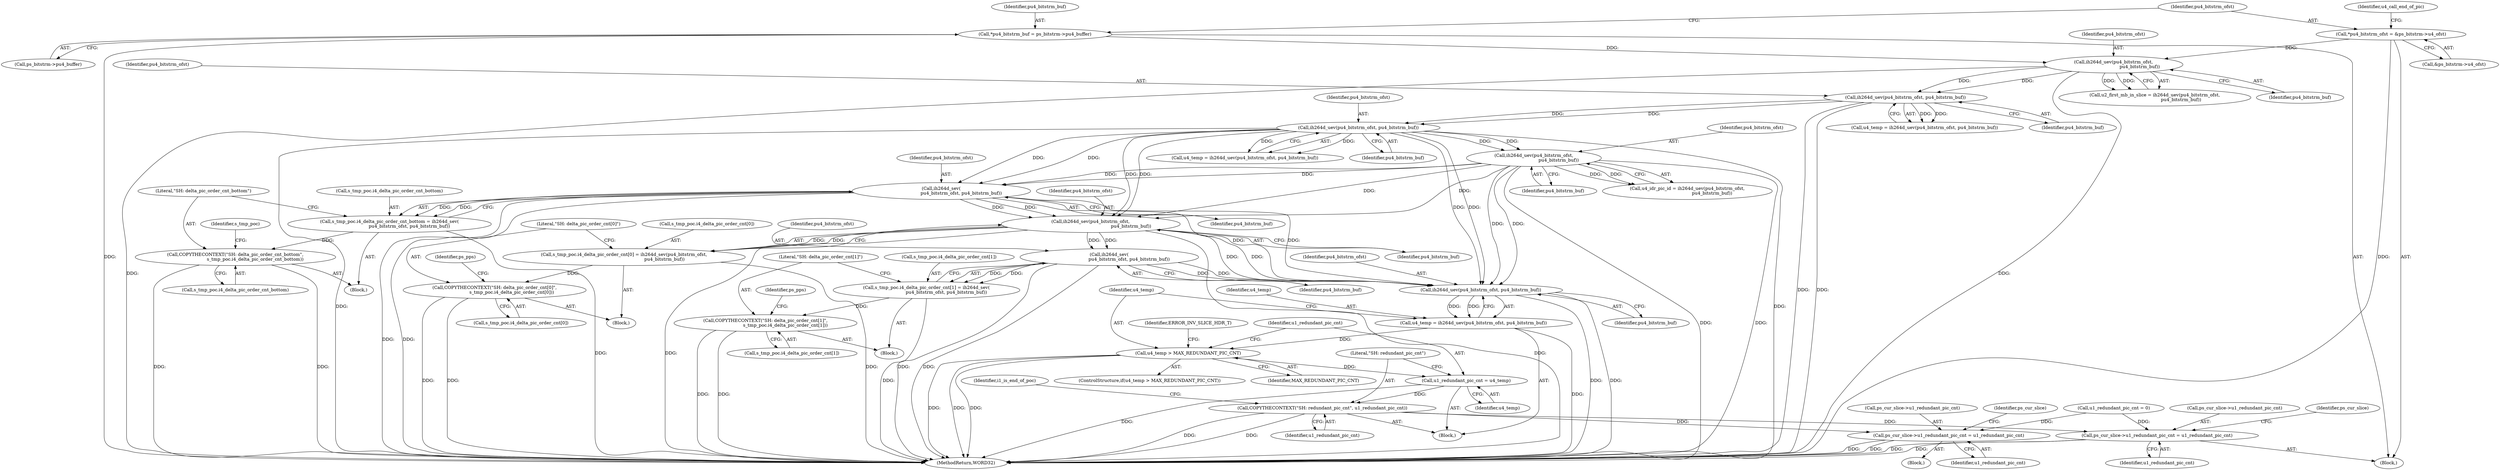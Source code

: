digraph "0_Android_6c327afb263837bc90760c55c6605b26161a4eb9_0@pointer" {
"1000760" [label="(Call,ih264d_sev(\n                            pu4_bitstrm_ofst, pu4_bitstrm_buf))"];
"1000676" [label="(Call,ih264d_uev(pu4_bitstrm_ofst,\n                                   pu4_bitstrm_buf))"];
"1000400" [label="(Call,ih264d_uev(pu4_bitstrm_ofst, pu4_bitstrm_buf))"];
"1000269" [label="(Call,ih264d_uev(pu4_bitstrm_ofst, pu4_bitstrm_buf))"];
"1000229" [label="(Call,ih264d_uev(pu4_bitstrm_ofst,\n                                     pu4_bitstrm_buf))"];
"1000201" [label="(Call,*pu4_bitstrm_ofst = &ps_bitstrm->u4_ofst)"];
"1000195" [label="(Call,*pu4_bitstrm_buf = ps_bitstrm->pu4_buffer)"];
"1000756" [label="(Call,s_tmp_poc.i4_delta_pic_order_cnt_bottom = ih264d_sev(\n                            pu4_bitstrm_ofst, pu4_bitstrm_buf))"];
"1000763" [label="(Call,COPYTHECONTEXT(\"SH: delta_pic_order_cnt_bottom\",\n                            s_tmp_poc.i4_delta_pic_order_cnt_bottom))"];
"1000798" [label="(Call,ih264d_sev(pu4_bitstrm_ofst,\n                                                         pu4_bitstrm_buf))"];
"1000792" [label="(Call,s_tmp_poc.i4_delta_pic_order_cnt[0] = ih264d_sev(pu4_bitstrm_ofst,\n                                                         pu4_bitstrm_buf))"];
"1000801" [label="(Call,COPYTHECONTEXT(\"SH: delta_pic_order_cnt[0]\",\n                        s_tmp_poc.i4_delta_pic_order_cnt[0]))"];
"1000822" [label="(Call,ih264d_sev(\n                            pu4_bitstrm_ofst, pu4_bitstrm_buf))"];
"1000816" [label="(Call,s_tmp_poc.i4_delta_pic_order_cnt[1] = ih264d_sev(\n                            pu4_bitstrm_ofst, pu4_bitstrm_buf))"];
"1000825" [label="(Call,COPYTHECONTEXT(\"SH: delta_pic_order_cnt[1]\",\n                            s_tmp_poc.i4_delta_pic_order_cnt[1]))"];
"1000839" [label="(Call,ih264d_uev(pu4_bitstrm_ofst, pu4_bitstrm_buf))"];
"1000837" [label="(Call,u4_temp = ih264d_uev(pu4_bitstrm_ofst, pu4_bitstrm_buf))"];
"1000843" [label="(Call,u4_temp > MAX_REDUNDANT_PIC_CNT)"];
"1000848" [label="(Call,u1_redundant_pic_cnt = u4_temp)"];
"1000851" [label="(Call,COPYTHECONTEXT(\"SH: redundant_pic_cnt\", u1_redundant_pic_cnt))"];
"1001048" [label="(Call,ps_cur_slice->u1_redundant_pic_cnt = u1_redundant_pic_cnt)"];
"1001491" [label="(Call,ps_cur_slice->u1_redundant_pic_cnt = u1_redundant_pic_cnt)"];
"1000227" [label="(Call,u2_first_mb_in_slice = ih264d_uev(pu4_bitstrm_ofst,\n                                     pu4_bitstrm_buf))"];
"1000197" [label="(Call,ps_bitstrm->pu4_buffer)"];
"1000841" [label="(Identifier,pu4_bitstrm_buf)"];
"1000763" [label="(Call,COPYTHECONTEXT(\"SH: delta_pic_order_cnt_bottom\",\n                            s_tmp_poc.i4_delta_pic_order_cnt_bottom))"];
"1001495" [label="(Identifier,u1_redundant_pic_cnt)"];
"1000853" [label="(Identifier,u1_redundant_pic_cnt)"];
"1000678" [label="(Identifier,pu4_bitstrm_buf)"];
"1000815" [label="(Block,)"];
"1001492" [label="(Call,ps_cur_slice->u1_redundant_pic_cnt)"];
"1000398" [label="(Call,u4_temp = ih264d_uev(pu4_bitstrm_ofst, pu4_bitstrm_buf))"];
"1000825" [label="(Call,COPYTHECONTEXT(\"SH: delta_pic_order_cnt[1]\",\n                            s_tmp_poc.i4_delta_pic_order_cnt[1]))"];
"1000229" [label="(Call,ih264d_uev(pu4_bitstrm_ofst,\n                                     pu4_bitstrm_buf))"];
"1000842" [label="(ControlStructure,if(u4_temp > MAX_REDUNDANT_PIC_CNT))"];
"1000183" [label="(Call,u1_redundant_pic_cnt = 0)"];
"1001498" [label="(Identifier,ps_cur_slice)"];
"1000756" [label="(Call,s_tmp_poc.i4_delta_pic_order_cnt_bottom = ih264d_sev(\n                            pu4_bitstrm_ofst, pu4_bitstrm_buf))"];
"1000270" [label="(Identifier,pu4_bitstrm_ofst)"];
"1000400" [label="(Call,ih264d_uev(pu4_bitstrm_ofst, pu4_bitstrm_buf))"];
"1000195" [label="(Call,*pu4_bitstrm_buf = ps_bitstrm->pu4_buffer)"];
"1000201" [label="(Call,*pu4_bitstrm_ofst = &ps_bitstrm->u4_ofst)"];
"1000203" [label="(Call,&ps_bitstrm->u4_ofst)"];
"1000202" [label="(Identifier,pu4_bitstrm_ofst)"];
"1000760" [label="(Call,ih264d_sev(\n                            pu4_bitstrm_ofst, pu4_bitstrm_buf))"];
"1000771" [label="(Identifier,s_tmp_poc)"];
"1000838" [label="(Identifier,u4_temp)"];
"1000850" [label="(Identifier,u4_temp)"];
"1000765" [label="(Call,s_tmp_poc.i4_delta_pic_order_cnt_bottom)"];
"1000798" [label="(Call,ih264d_sev(pu4_bitstrm_ofst,\n                                                         pu4_bitstrm_buf))"];
"1000845" [label="(Identifier,MAX_REDUNDANT_PIC_CNT)"];
"1000218" [label="(Identifier,u4_call_end_of_pic)"];
"1000271" [label="(Identifier,pu4_bitstrm_buf)"];
"1000269" [label="(Call,ih264d_uev(pu4_bitstrm_ofst, pu4_bitstrm_buf))"];
"1000824" [label="(Identifier,pu4_bitstrm_buf)"];
"1000855" [label="(Identifier,i1_is_end_of_poc)"];
"1000755" [label="(Block,)"];
"1000267" [label="(Call,u4_temp = ih264d_uev(pu4_bitstrm_ofst, pu4_bitstrm_buf))"];
"1000158" [label="(Block,)"];
"1000834" [label="(Identifier,ps_pps)"];
"1000852" [label="(Literal,\"SH: redundant_pic_cnt\")"];
"1001055" [label="(Identifier,ps_cur_slice)"];
"1000847" [label="(Identifier,ERROR_INV_SLICE_HDR_T)"];
"1000851" [label="(Call,COPYTHECONTEXT(\"SH: redundant_pic_cnt\", u1_redundant_pic_cnt))"];
"1000762" [label="(Identifier,pu4_bitstrm_buf)"];
"1000803" [label="(Call,s_tmp_poc.i4_delta_pic_order_cnt[0])"];
"1000402" [label="(Identifier,pu4_bitstrm_buf)"];
"1000811" [label="(Identifier,ps_pps)"];
"1000837" [label="(Call,u4_temp = ih264d_uev(pu4_bitstrm_ofst, pu4_bitstrm_buf))"];
"1000836" [label="(Block,)"];
"1000844" [label="(Identifier,u4_temp)"];
"1001049" [label="(Call,ps_cur_slice->u1_redundant_pic_cnt)"];
"1001052" [label="(Identifier,u1_redundant_pic_cnt)"];
"1000676" [label="(Call,ih264d_uev(pu4_bitstrm_ofst,\n                                   pu4_bitstrm_buf))"];
"1000401" [label="(Identifier,pu4_bitstrm_ofst)"];
"1000674" [label="(Call,u4_idr_pic_id = ih264d_uev(pu4_bitstrm_ofst,\n                                   pu4_bitstrm_buf))"];
"1000757" [label="(Call,s_tmp_poc.i4_delta_pic_order_cnt_bottom)"];
"1000792" [label="(Call,s_tmp_poc.i4_delta_pic_order_cnt[0] = ih264d_sev(pu4_bitstrm_ofst,\n                                                         pu4_bitstrm_buf))"];
"1000800" [label="(Identifier,pu4_bitstrm_buf)"];
"1001048" [label="(Call,ps_cur_slice->u1_redundant_pic_cnt = u1_redundant_pic_cnt)"];
"1000791" [label="(Block,)"];
"1001008" [label="(Block,)"];
"1000826" [label="(Literal,\"SH: delta_pic_order_cnt[1]\")"];
"1000764" [label="(Literal,\"SH: delta_pic_order_cnt_bottom\")"];
"1000817" [label="(Call,s_tmp_poc.i4_delta_pic_order_cnt[1])"];
"1000231" [label="(Identifier,pu4_bitstrm_buf)"];
"1000761" [label="(Identifier,pu4_bitstrm_ofst)"];
"1002606" [label="(MethodReturn,WORD32)"];
"1000802" [label="(Literal,\"SH: delta_pic_order_cnt[0]\")"];
"1000840" [label="(Identifier,pu4_bitstrm_ofst)"];
"1000799" [label="(Identifier,pu4_bitstrm_ofst)"];
"1000823" [label="(Identifier,pu4_bitstrm_ofst)"];
"1000849" [label="(Identifier,u1_redundant_pic_cnt)"];
"1000848" [label="(Call,u1_redundant_pic_cnt = u4_temp)"];
"1000843" [label="(Call,u4_temp > MAX_REDUNDANT_PIC_CNT)"];
"1000839" [label="(Call,ih264d_uev(pu4_bitstrm_ofst, pu4_bitstrm_buf))"];
"1000827" [label="(Call,s_tmp_poc.i4_delta_pic_order_cnt[1])"];
"1000230" [label="(Identifier,pu4_bitstrm_ofst)"];
"1000822" [label="(Call,ih264d_sev(\n                            pu4_bitstrm_ofst, pu4_bitstrm_buf))"];
"1000801" [label="(Call,COPYTHECONTEXT(\"SH: delta_pic_order_cnt[0]\",\n                        s_tmp_poc.i4_delta_pic_order_cnt[0]))"];
"1000816" [label="(Call,s_tmp_poc.i4_delta_pic_order_cnt[1] = ih264d_sev(\n                            pu4_bitstrm_ofst, pu4_bitstrm_buf))"];
"1000677" [label="(Identifier,pu4_bitstrm_ofst)"];
"1000793" [label="(Call,s_tmp_poc.i4_delta_pic_order_cnt[0])"];
"1001491" [label="(Call,ps_cur_slice->u1_redundant_pic_cnt = u1_redundant_pic_cnt)"];
"1000196" [label="(Identifier,pu4_bitstrm_buf)"];
"1000760" -> "1000756"  [label="AST: "];
"1000760" -> "1000762"  [label="CFG: "];
"1000761" -> "1000760"  [label="AST: "];
"1000762" -> "1000760"  [label="AST: "];
"1000756" -> "1000760"  [label="CFG: "];
"1000760" -> "1002606"  [label="DDG: "];
"1000760" -> "1002606"  [label="DDG: "];
"1000760" -> "1000756"  [label="DDG: "];
"1000760" -> "1000756"  [label="DDG: "];
"1000676" -> "1000760"  [label="DDG: "];
"1000676" -> "1000760"  [label="DDG: "];
"1000400" -> "1000760"  [label="DDG: "];
"1000400" -> "1000760"  [label="DDG: "];
"1000760" -> "1000798"  [label="DDG: "];
"1000760" -> "1000798"  [label="DDG: "];
"1000760" -> "1000839"  [label="DDG: "];
"1000760" -> "1000839"  [label="DDG: "];
"1000676" -> "1000674"  [label="AST: "];
"1000676" -> "1000678"  [label="CFG: "];
"1000677" -> "1000676"  [label="AST: "];
"1000678" -> "1000676"  [label="AST: "];
"1000674" -> "1000676"  [label="CFG: "];
"1000676" -> "1002606"  [label="DDG: "];
"1000676" -> "1002606"  [label="DDG: "];
"1000676" -> "1000674"  [label="DDG: "];
"1000676" -> "1000674"  [label="DDG: "];
"1000400" -> "1000676"  [label="DDG: "];
"1000400" -> "1000676"  [label="DDG: "];
"1000676" -> "1000798"  [label="DDG: "];
"1000676" -> "1000798"  [label="DDG: "];
"1000676" -> "1000839"  [label="DDG: "];
"1000676" -> "1000839"  [label="DDG: "];
"1000400" -> "1000398"  [label="AST: "];
"1000400" -> "1000402"  [label="CFG: "];
"1000401" -> "1000400"  [label="AST: "];
"1000402" -> "1000400"  [label="AST: "];
"1000398" -> "1000400"  [label="CFG: "];
"1000400" -> "1002606"  [label="DDG: "];
"1000400" -> "1002606"  [label="DDG: "];
"1000400" -> "1000398"  [label="DDG: "];
"1000400" -> "1000398"  [label="DDG: "];
"1000269" -> "1000400"  [label="DDG: "];
"1000269" -> "1000400"  [label="DDG: "];
"1000400" -> "1000798"  [label="DDG: "];
"1000400" -> "1000798"  [label="DDG: "];
"1000400" -> "1000839"  [label="DDG: "];
"1000400" -> "1000839"  [label="DDG: "];
"1000269" -> "1000267"  [label="AST: "];
"1000269" -> "1000271"  [label="CFG: "];
"1000270" -> "1000269"  [label="AST: "];
"1000271" -> "1000269"  [label="AST: "];
"1000267" -> "1000269"  [label="CFG: "];
"1000269" -> "1002606"  [label="DDG: "];
"1000269" -> "1002606"  [label="DDG: "];
"1000269" -> "1000267"  [label="DDG: "];
"1000269" -> "1000267"  [label="DDG: "];
"1000229" -> "1000269"  [label="DDG: "];
"1000229" -> "1000269"  [label="DDG: "];
"1000229" -> "1000227"  [label="AST: "];
"1000229" -> "1000231"  [label="CFG: "];
"1000230" -> "1000229"  [label="AST: "];
"1000231" -> "1000229"  [label="AST: "];
"1000227" -> "1000229"  [label="CFG: "];
"1000229" -> "1002606"  [label="DDG: "];
"1000229" -> "1002606"  [label="DDG: "];
"1000229" -> "1000227"  [label="DDG: "];
"1000229" -> "1000227"  [label="DDG: "];
"1000201" -> "1000229"  [label="DDG: "];
"1000195" -> "1000229"  [label="DDG: "];
"1000201" -> "1000158"  [label="AST: "];
"1000201" -> "1000203"  [label="CFG: "];
"1000202" -> "1000201"  [label="AST: "];
"1000203" -> "1000201"  [label="AST: "];
"1000218" -> "1000201"  [label="CFG: "];
"1000201" -> "1002606"  [label="DDG: "];
"1000195" -> "1000158"  [label="AST: "];
"1000195" -> "1000197"  [label="CFG: "];
"1000196" -> "1000195"  [label="AST: "];
"1000197" -> "1000195"  [label="AST: "];
"1000202" -> "1000195"  [label="CFG: "];
"1000195" -> "1002606"  [label="DDG: "];
"1000756" -> "1000755"  [label="AST: "];
"1000757" -> "1000756"  [label="AST: "];
"1000764" -> "1000756"  [label="CFG: "];
"1000756" -> "1002606"  [label="DDG: "];
"1000756" -> "1000763"  [label="DDG: "];
"1000763" -> "1000755"  [label="AST: "];
"1000763" -> "1000765"  [label="CFG: "];
"1000764" -> "1000763"  [label="AST: "];
"1000765" -> "1000763"  [label="AST: "];
"1000771" -> "1000763"  [label="CFG: "];
"1000763" -> "1002606"  [label="DDG: "];
"1000763" -> "1002606"  [label="DDG: "];
"1000798" -> "1000792"  [label="AST: "];
"1000798" -> "1000800"  [label="CFG: "];
"1000799" -> "1000798"  [label="AST: "];
"1000800" -> "1000798"  [label="AST: "];
"1000792" -> "1000798"  [label="CFG: "];
"1000798" -> "1002606"  [label="DDG: "];
"1000798" -> "1002606"  [label="DDG: "];
"1000798" -> "1000792"  [label="DDG: "];
"1000798" -> "1000792"  [label="DDG: "];
"1000798" -> "1000822"  [label="DDG: "];
"1000798" -> "1000822"  [label="DDG: "];
"1000798" -> "1000839"  [label="DDG: "];
"1000798" -> "1000839"  [label="DDG: "];
"1000792" -> "1000791"  [label="AST: "];
"1000793" -> "1000792"  [label="AST: "];
"1000802" -> "1000792"  [label="CFG: "];
"1000792" -> "1002606"  [label="DDG: "];
"1000792" -> "1000801"  [label="DDG: "];
"1000801" -> "1000791"  [label="AST: "];
"1000801" -> "1000803"  [label="CFG: "];
"1000802" -> "1000801"  [label="AST: "];
"1000803" -> "1000801"  [label="AST: "];
"1000811" -> "1000801"  [label="CFG: "];
"1000801" -> "1002606"  [label="DDG: "];
"1000801" -> "1002606"  [label="DDG: "];
"1000822" -> "1000816"  [label="AST: "];
"1000822" -> "1000824"  [label="CFG: "];
"1000823" -> "1000822"  [label="AST: "];
"1000824" -> "1000822"  [label="AST: "];
"1000816" -> "1000822"  [label="CFG: "];
"1000822" -> "1002606"  [label="DDG: "];
"1000822" -> "1002606"  [label="DDG: "];
"1000822" -> "1000816"  [label="DDG: "];
"1000822" -> "1000816"  [label="DDG: "];
"1000822" -> "1000839"  [label="DDG: "];
"1000822" -> "1000839"  [label="DDG: "];
"1000816" -> "1000815"  [label="AST: "];
"1000817" -> "1000816"  [label="AST: "];
"1000826" -> "1000816"  [label="CFG: "];
"1000816" -> "1002606"  [label="DDG: "];
"1000816" -> "1000825"  [label="DDG: "];
"1000825" -> "1000815"  [label="AST: "];
"1000825" -> "1000827"  [label="CFG: "];
"1000826" -> "1000825"  [label="AST: "];
"1000827" -> "1000825"  [label="AST: "];
"1000834" -> "1000825"  [label="CFG: "];
"1000825" -> "1002606"  [label="DDG: "];
"1000825" -> "1002606"  [label="DDG: "];
"1000839" -> "1000837"  [label="AST: "];
"1000839" -> "1000841"  [label="CFG: "];
"1000840" -> "1000839"  [label="AST: "];
"1000841" -> "1000839"  [label="AST: "];
"1000837" -> "1000839"  [label="CFG: "];
"1000839" -> "1002606"  [label="DDG: "];
"1000839" -> "1002606"  [label="DDG: "];
"1000839" -> "1000837"  [label="DDG: "];
"1000839" -> "1000837"  [label="DDG: "];
"1000837" -> "1000836"  [label="AST: "];
"1000838" -> "1000837"  [label="AST: "];
"1000844" -> "1000837"  [label="CFG: "];
"1000837" -> "1002606"  [label="DDG: "];
"1000837" -> "1000843"  [label="DDG: "];
"1000843" -> "1000842"  [label="AST: "];
"1000843" -> "1000845"  [label="CFG: "];
"1000844" -> "1000843"  [label="AST: "];
"1000845" -> "1000843"  [label="AST: "];
"1000847" -> "1000843"  [label="CFG: "];
"1000849" -> "1000843"  [label="CFG: "];
"1000843" -> "1002606"  [label="DDG: "];
"1000843" -> "1002606"  [label="DDG: "];
"1000843" -> "1002606"  [label="DDG: "];
"1000843" -> "1000848"  [label="DDG: "];
"1000848" -> "1000836"  [label="AST: "];
"1000848" -> "1000850"  [label="CFG: "];
"1000849" -> "1000848"  [label="AST: "];
"1000850" -> "1000848"  [label="AST: "];
"1000852" -> "1000848"  [label="CFG: "];
"1000848" -> "1002606"  [label="DDG: "];
"1000848" -> "1000851"  [label="DDG: "];
"1000851" -> "1000836"  [label="AST: "];
"1000851" -> "1000853"  [label="CFG: "];
"1000852" -> "1000851"  [label="AST: "];
"1000853" -> "1000851"  [label="AST: "];
"1000855" -> "1000851"  [label="CFG: "];
"1000851" -> "1002606"  [label="DDG: "];
"1000851" -> "1002606"  [label="DDG: "];
"1000851" -> "1001048"  [label="DDG: "];
"1000851" -> "1001491"  [label="DDG: "];
"1001048" -> "1001008"  [label="AST: "];
"1001048" -> "1001052"  [label="CFG: "];
"1001049" -> "1001048"  [label="AST: "];
"1001052" -> "1001048"  [label="AST: "];
"1001055" -> "1001048"  [label="CFG: "];
"1001048" -> "1002606"  [label="DDG: "];
"1001048" -> "1002606"  [label="DDG: "];
"1000183" -> "1001048"  [label="DDG: "];
"1001491" -> "1000158"  [label="AST: "];
"1001491" -> "1001495"  [label="CFG: "];
"1001492" -> "1001491"  [label="AST: "];
"1001495" -> "1001491"  [label="AST: "];
"1001498" -> "1001491"  [label="CFG: "];
"1001491" -> "1002606"  [label="DDG: "];
"1001491" -> "1002606"  [label="DDG: "];
"1000183" -> "1001491"  [label="DDG: "];
}
